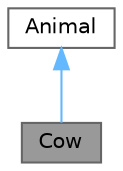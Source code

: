 digraph "Cow"
{
 // LATEX_PDF_SIZE
  bgcolor="transparent";
  edge [fontname=Helvetica,fontsize=10,labelfontname=Helvetica,labelfontsize=10];
  node [fontname=Helvetica,fontsize=10,shape=box,height=0.2,width=0.4];
  Node1 [id="Node000001",label="Cow",height=0.2,width=0.4,color="gray40", fillcolor="grey60", style="filled", fontcolor="black",tooltip="Derived class representing a cow."];
  Node2 -> Node1 [id="edge1_Node000001_Node000002",dir="back",color="steelblue1",style="solid",tooltip=" "];
  Node2 [id="Node000002",label="Animal",height=0.2,width=0.4,color="gray40", fillcolor="white", style="filled",URL="$classAnimal.html",tooltip="Base class representing a general animal."];
}
